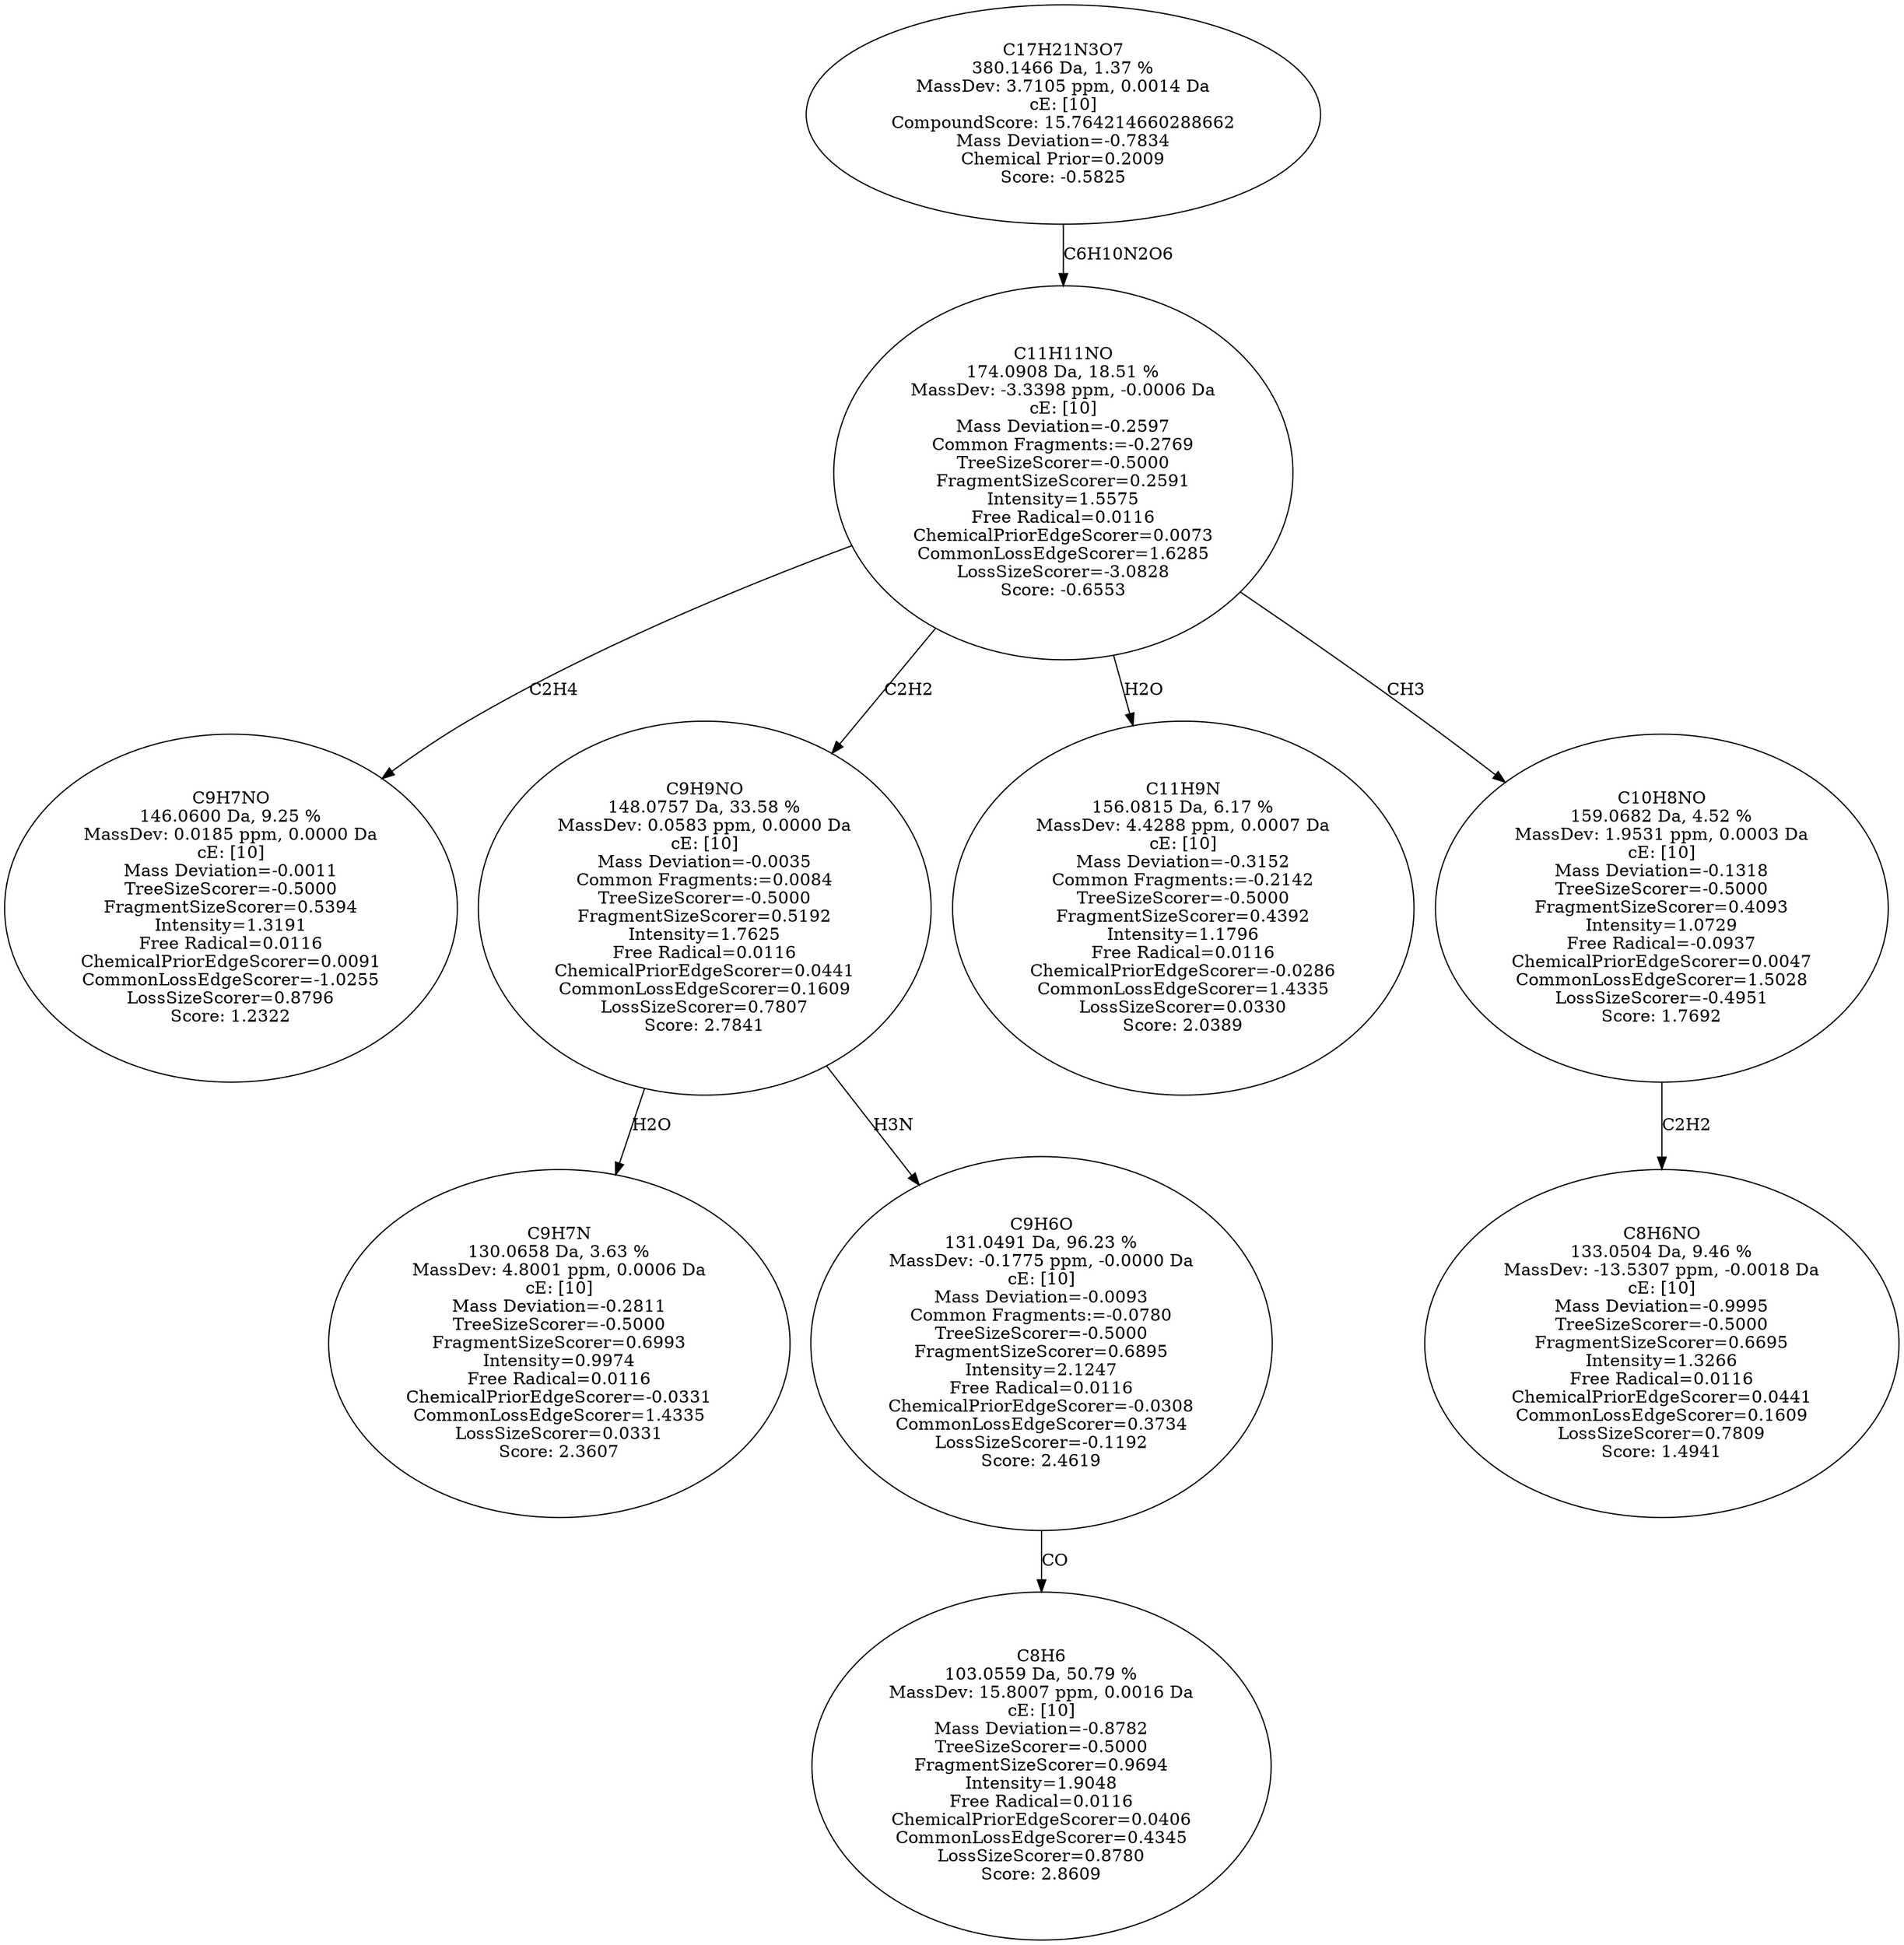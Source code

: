 strict digraph {
v1 [label="C9H7NO\n146.0600 Da, 9.25 %\nMassDev: 0.0185 ppm, 0.0000 Da\ncE: [10]\nMass Deviation=-0.0011\nTreeSizeScorer=-0.5000\nFragmentSizeScorer=0.5394\nIntensity=1.3191\nFree Radical=0.0116\nChemicalPriorEdgeScorer=0.0091\nCommonLossEdgeScorer=-1.0255\nLossSizeScorer=0.8796\nScore: 1.2322"];
v2 [label="C9H7N\n130.0658 Da, 3.63 %\nMassDev: 4.8001 ppm, 0.0006 Da\ncE: [10]\nMass Deviation=-0.2811\nTreeSizeScorer=-0.5000\nFragmentSizeScorer=0.6993\nIntensity=0.9974\nFree Radical=0.0116\nChemicalPriorEdgeScorer=-0.0331\nCommonLossEdgeScorer=1.4335\nLossSizeScorer=0.0331\nScore: 2.3607"];
v3 [label="C8H6\n103.0559 Da, 50.79 %\nMassDev: 15.8007 ppm, 0.0016 Da\ncE: [10]\nMass Deviation=-0.8782\nTreeSizeScorer=-0.5000\nFragmentSizeScorer=0.9694\nIntensity=1.9048\nFree Radical=0.0116\nChemicalPriorEdgeScorer=0.0406\nCommonLossEdgeScorer=0.4345\nLossSizeScorer=0.8780\nScore: 2.8609"];
v4 [label="C9H6O\n131.0491 Da, 96.23 %\nMassDev: -0.1775 ppm, -0.0000 Da\ncE: [10]\nMass Deviation=-0.0093\nCommon Fragments:=-0.0780\nTreeSizeScorer=-0.5000\nFragmentSizeScorer=0.6895\nIntensity=2.1247\nFree Radical=0.0116\nChemicalPriorEdgeScorer=-0.0308\nCommonLossEdgeScorer=0.3734\nLossSizeScorer=-0.1192\nScore: 2.4619"];
v5 [label="C9H9NO\n148.0757 Da, 33.58 %\nMassDev: 0.0583 ppm, 0.0000 Da\ncE: [10]\nMass Deviation=-0.0035\nCommon Fragments:=0.0084\nTreeSizeScorer=-0.5000\nFragmentSizeScorer=0.5192\nIntensity=1.7625\nFree Radical=0.0116\nChemicalPriorEdgeScorer=0.0441\nCommonLossEdgeScorer=0.1609\nLossSizeScorer=0.7807\nScore: 2.7841"];
v6 [label="C11H9N\n156.0815 Da, 6.17 %\nMassDev: 4.4288 ppm, 0.0007 Da\ncE: [10]\nMass Deviation=-0.3152\nCommon Fragments:=-0.2142\nTreeSizeScorer=-0.5000\nFragmentSizeScorer=0.4392\nIntensity=1.1796\nFree Radical=0.0116\nChemicalPriorEdgeScorer=-0.0286\nCommonLossEdgeScorer=1.4335\nLossSizeScorer=0.0330\nScore: 2.0389"];
v7 [label="C8H6NO\n133.0504 Da, 9.46 %\nMassDev: -13.5307 ppm, -0.0018 Da\ncE: [10]\nMass Deviation=-0.9995\nTreeSizeScorer=-0.5000\nFragmentSizeScorer=0.6695\nIntensity=1.3266\nFree Radical=0.0116\nChemicalPriorEdgeScorer=0.0441\nCommonLossEdgeScorer=0.1609\nLossSizeScorer=0.7809\nScore: 1.4941"];
v8 [label="C10H8NO\n159.0682 Da, 4.52 %\nMassDev: 1.9531 ppm, 0.0003 Da\ncE: [10]\nMass Deviation=-0.1318\nTreeSizeScorer=-0.5000\nFragmentSizeScorer=0.4093\nIntensity=1.0729\nFree Radical=-0.0937\nChemicalPriorEdgeScorer=0.0047\nCommonLossEdgeScorer=1.5028\nLossSizeScorer=-0.4951\nScore: 1.7692"];
v9 [label="C11H11NO\n174.0908 Da, 18.51 %\nMassDev: -3.3398 ppm, -0.0006 Da\ncE: [10]\nMass Deviation=-0.2597\nCommon Fragments:=-0.2769\nTreeSizeScorer=-0.5000\nFragmentSizeScorer=0.2591\nIntensity=1.5575\nFree Radical=0.0116\nChemicalPriorEdgeScorer=0.0073\nCommonLossEdgeScorer=1.6285\nLossSizeScorer=-3.0828\nScore: -0.6553"];
v10 [label="C17H21N3O7\n380.1466 Da, 1.37 %\nMassDev: 3.7105 ppm, 0.0014 Da\ncE: [10]\nCompoundScore: 15.764214660288662\nMass Deviation=-0.7834\nChemical Prior=0.2009\nScore: -0.5825"];
v9 -> v1 [label="C2H4"];
v5 -> v2 [label="H2O"];
v4 -> v3 [label="CO"];
v5 -> v4 [label="H3N"];
v9 -> v5 [label="C2H2"];
v9 -> v6 [label="H2O"];
v8 -> v7 [label="C2H2"];
v9 -> v8 [label="CH3"];
v10 -> v9 [label="C6H10N2O6"];
}